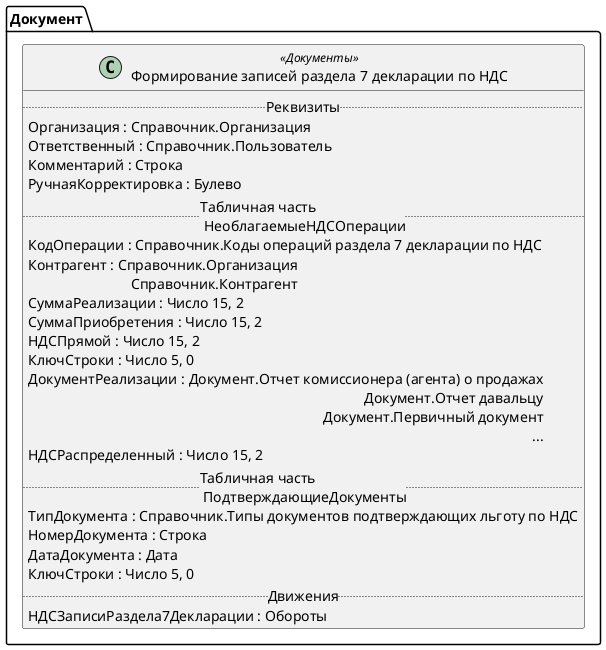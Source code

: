 ﻿@startuml ФормированиеЗаписейРаздела7ДекларацииНДС
'!include templates.wsd
'..\include templates.wsd
class Документ.ФормированиеЗаписейРаздела7ДекларацииНДС as "Формирование записей раздела 7 декларации по НДС" <<Документы>>
{
..Реквизиты..
Организация : Справочник.Организация
Ответственный : Справочник.Пользователь
Комментарий : Строка
РучнаяКорректировка : Булево
..Табличная часть \n НеоблагаемыеНДСОперации..
КодОперации : Справочник.Коды операций раздела 7 декларации по НДС
Контрагент : Справочник.Организация\rСправочник.Контрагент
СуммаРеализации : Число 15, 2
СуммаПриобретения : Число 15, 2
НДСПрямой : Число 15, 2
КлючСтроки : Число 5, 0
ДокументРеализации : Документ.Отчет комиссионера (агента) о продажах\rДокумент.Отчет давальцу\rДокумент.Первичный документ\r...
НДСРаспределенный : Число 15, 2
..Табличная часть \n ПодтверждающиеДокументы..
ТипДокумента : Справочник.Типы документов подтверждающих льготу по НДС
НомерДокумента : Строка
ДатаДокумента : Дата
КлючСтроки : Число 5, 0
..Движения..
НДСЗаписиРаздела7Декларации : Обороты
}
@enduml
